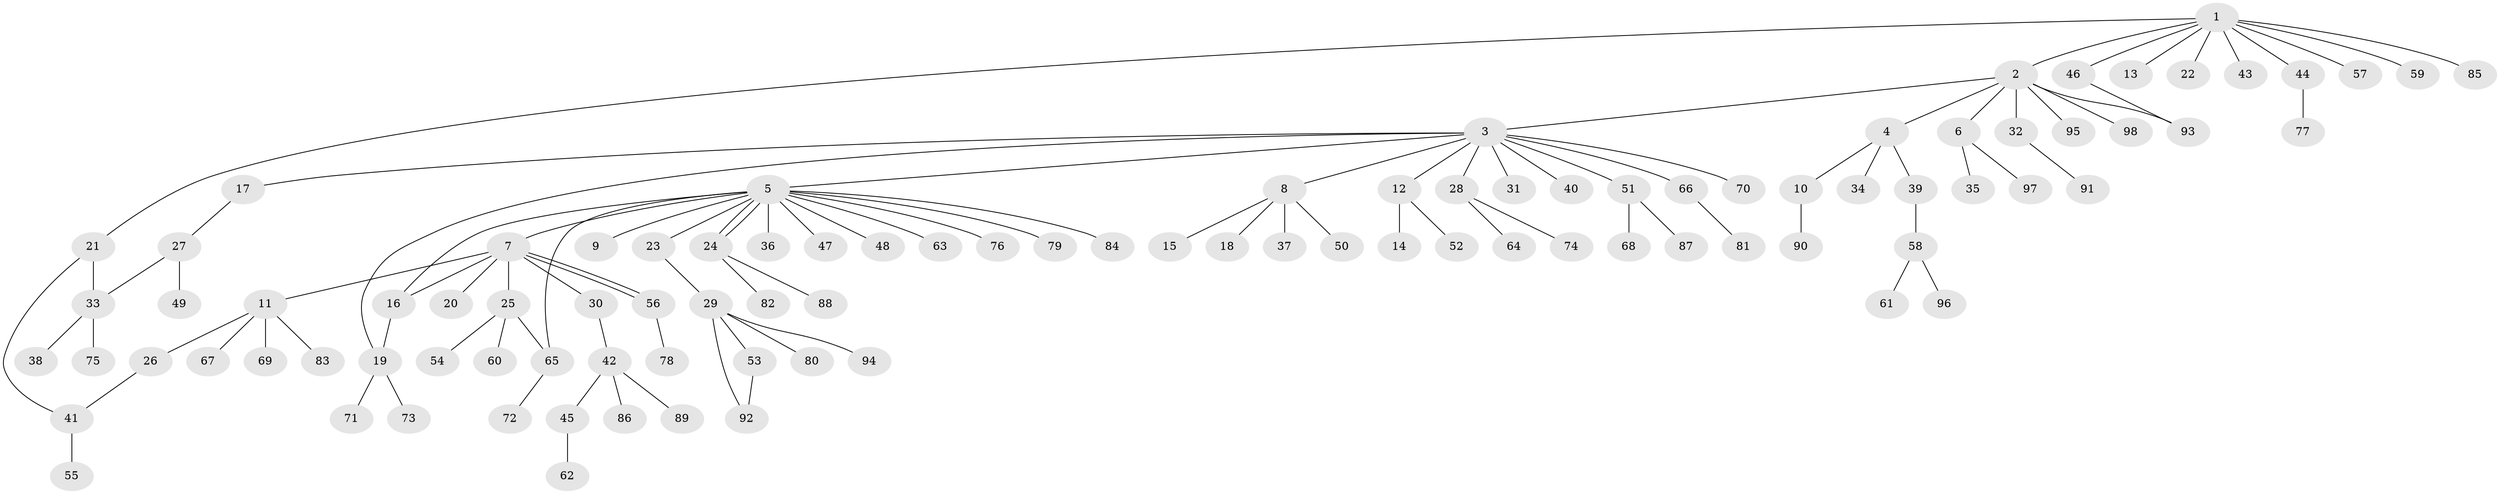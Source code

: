 // Generated by graph-tools (version 1.1) at 2025/26/03/09/25 03:26:06]
// undirected, 98 vertices, 106 edges
graph export_dot {
graph [start="1"]
  node [color=gray90,style=filled];
  1;
  2;
  3;
  4;
  5;
  6;
  7;
  8;
  9;
  10;
  11;
  12;
  13;
  14;
  15;
  16;
  17;
  18;
  19;
  20;
  21;
  22;
  23;
  24;
  25;
  26;
  27;
  28;
  29;
  30;
  31;
  32;
  33;
  34;
  35;
  36;
  37;
  38;
  39;
  40;
  41;
  42;
  43;
  44;
  45;
  46;
  47;
  48;
  49;
  50;
  51;
  52;
  53;
  54;
  55;
  56;
  57;
  58;
  59;
  60;
  61;
  62;
  63;
  64;
  65;
  66;
  67;
  68;
  69;
  70;
  71;
  72;
  73;
  74;
  75;
  76;
  77;
  78;
  79;
  80;
  81;
  82;
  83;
  84;
  85;
  86;
  87;
  88;
  89;
  90;
  91;
  92;
  93;
  94;
  95;
  96;
  97;
  98;
  1 -- 2;
  1 -- 13;
  1 -- 21;
  1 -- 22;
  1 -- 43;
  1 -- 44;
  1 -- 46;
  1 -- 57;
  1 -- 59;
  1 -- 85;
  2 -- 3;
  2 -- 4;
  2 -- 6;
  2 -- 32;
  2 -- 93;
  2 -- 95;
  2 -- 98;
  3 -- 5;
  3 -- 8;
  3 -- 12;
  3 -- 17;
  3 -- 19;
  3 -- 28;
  3 -- 31;
  3 -- 40;
  3 -- 51;
  3 -- 66;
  3 -- 70;
  4 -- 10;
  4 -- 34;
  4 -- 39;
  5 -- 7;
  5 -- 9;
  5 -- 16;
  5 -- 23;
  5 -- 24;
  5 -- 24;
  5 -- 36;
  5 -- 47;
  5 -- 48;
  5 -- 63;
  5 -- 65;
  5 -- 76;
  5 -- 79;
  5 -- 84;
  6 -- 35;
  6 -- 97;
  7 -- 11;
  7 -- 16;
  7 -- 20;
  7 -- 25;
  7 -- 30;
  7 -- 56;
  7 -- 56;
  8 -- 15;
  8 -- 18;
  8 -- 37;
  8 -- 50;
  10 -- 90;
  11 -- 26;
  11 -- 67;
  11 -- 69;
  11 -- 83;
  12 -- 14;
  12 -- 52;
  16 -- 19;
  17 -- 27;
  19 -- 71;
  19 -- 73;
  21 -- 33;
  21 -- 41;
  23 -- 29;
  24 -- 82;
  24 -- 88;
  25 -- 54;
  25 -- 60;
  25 -- 65;
  26 -- 41;
  27 -- 33;
  27 -- 49;
  28 -- 64;
  28 -- 74;
  29 -- 53;
  29 -- 80;
  29 -- 92;
  29 -- 94;
  30 -- 42;
  32 -- 91;
  33 -- 38;
  33 -- 75;
  39 -- 58;
  41 -- 55;
  42 -- 45;
  42 -- 86;
  42 -- 89;
  44 -- 77;
  45 -- 62;
  46 -- 93;
  51 -- 68;
  51 -- 87;
  53 -- 92;
  56 -- 78;
  58 -- 61;
  58 -- 96;
  65 -- 72;
  66 -- 81;
}
